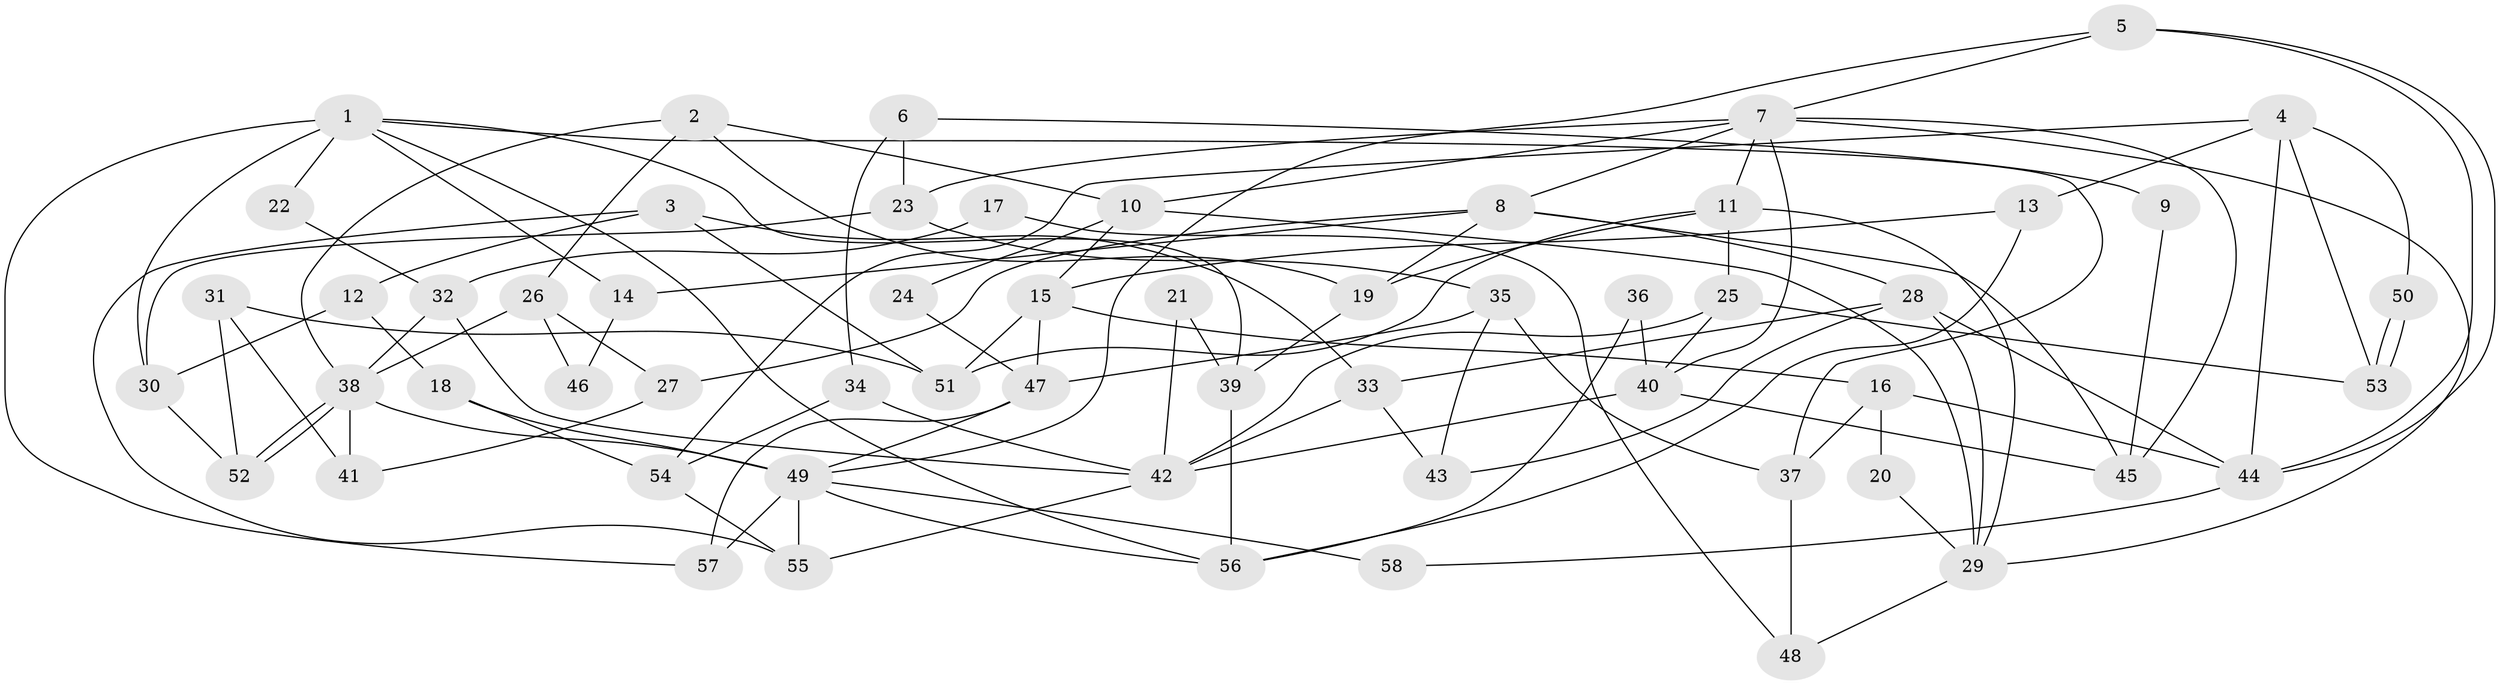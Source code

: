 // Generated by graph-tools (version 1.1) at 2025/14/03/09/25 04:14:58]
// undirected, 58 vertices, 116 edges
graph export_dot {
graph [start="1"]
  node [color=gray90,style=filled];
  1;
  2;
  3;
  4;
  5;
  6;
  7;
  8;
  9;
  10;
  11;
  12;
  13;
  14;
  15;
  16;
  17;
  18;
  19;
  20;
  21;
  22;
  23;
  24;
  25;
  26;
  27;
  28;
  29;
  30;
  31;
  32;
  33;
  34;
  35;
  36;
  37;
  38;
  39;
  40;
  41;
  42;
  43;
  44;
  45;
  46;
  47;
  48;
  49;
  50;
  51;
  52;
  53;
  54;
  55;
  56;
  57;
  58;
  1 -- 56;
  1 -- 30;
  1 -- 14;
  1 -- 22;
  1 -- 37;
  1 -- 39;
  1 -- 57;
  2 -- 10;
  2 -- 38;
  2 -- 19;
  2 -- 26;
  3 -- 55;
  3 -- 33;
  3 -- 12;
  3 -- 51;
  4 -- 44;
  4 -- 13;
  4 -- 50;
  4 -- 53;
  4 -- 54;
  5 -- 44;
  5 -- 44;
  5 -- 49;
  5 -- 7;
  6 -- 34;
  6 -- 23;
  6 -- 9;
  7 -- 45;
  7 -- 8;
  7 -- 10;
  7 -- 11;
  7 -- 23;
  7 -- 29;
  7 -- 40;
  8 -- 19;
  8 -- 14;
  8 -- 27;
  8 -- 28;
  8 -- 45;
  9 -- 45;
  10 -- 15;
  10 -- 24;
  10 -- 29;
  11 -- 29;
  11 -- 19;
  11 -- 25;
  11 -- 51;
  12 -- 18;
  12 -- 30;
  13 -- 56;
  13 -- 15;
  14 -- 46;
  15 -- 47;
  15 -- 51;
  15 -- 16;
  16 -- 44;
  16 -- 20;
  16 -- 37;
  17 -- 48;
  17 -- 32;
  18 -- 49;
  18 -- 54;
  19 -- 39;
  20 -- 29;
  21 -- 42;
  21 -- 39;
  22 -- 32;
  23 -- 35;
  23 -- 30;
  24 -- 47;
  25 -- 53;
  25 -- 40;
  25 -- 42;
  26 -- 27;
  26 -- 38;
  26 -- 46;
  27 -- 41;
  28 -- 29;
  28 -- 33;
  28 -- 43;
  28 -- 44;
  29 -- 48;
  30 -- 52;
  31 -- 52;
  31 -- 51;
  31 -- 41;
  32 -- 38;
  32 -- 42;
  33 -- 42;
  33 -- 43;
  34 -- 54;
  34 -- 42;
  35 -- 43;
  35 -- 37;
  35 -- 47;
  36 -- 56;
  36 -- 40;
  37 -- 48;
  38 -- 52;
  38 -- 52;
  38 -- 41;
  38 -- 49;
  39 -- 56;
  40 -- 42;
  40 -- 45;
  42 -- 55;
  44 -- 58;
  47 -- 57;
  47 -- 49;
  49 -- 55;
  49 -- 56;
  49 -- 57;
  49 -- 58;
  50 -- 53;
  50 -- 53;
  54 -- 55;
}
